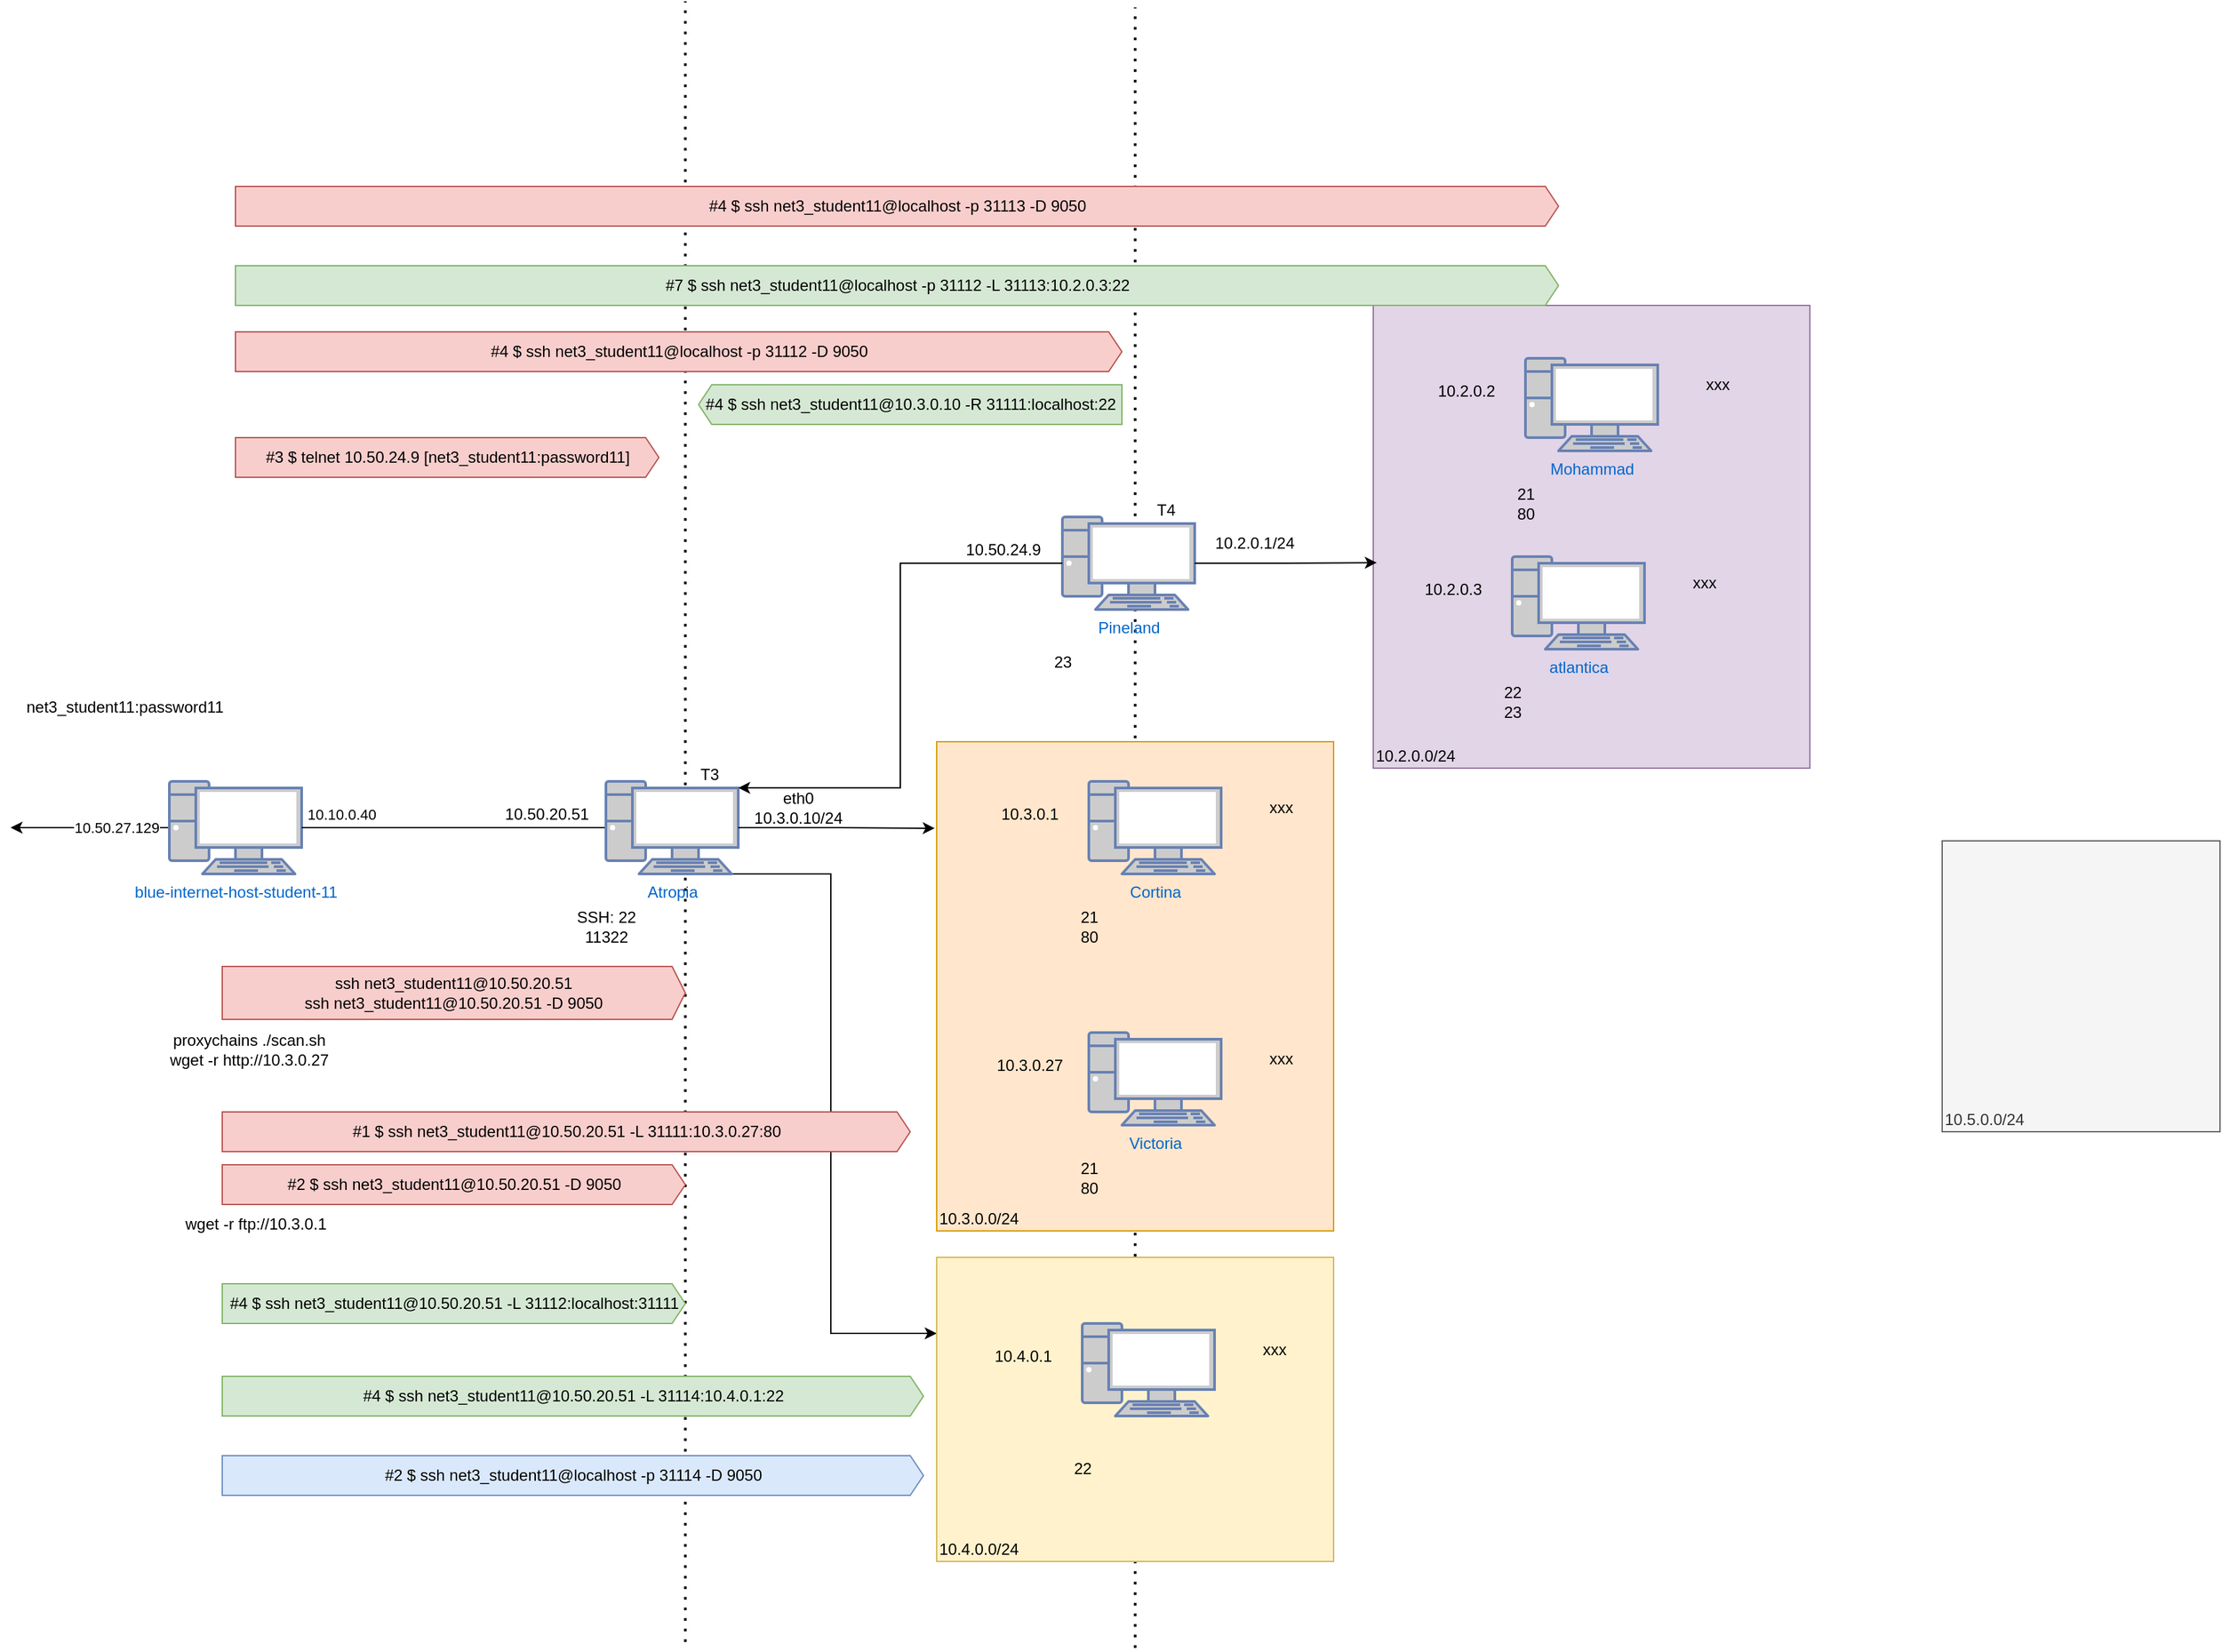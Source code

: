 <mxfile version="24.5.4" type="github">
  <diagram name="Page-1" id="i8dF-cm1Uw1nVo0tILhw">
    <mxGraphModel dx="1195" dy="1748" grid="1" gridSize="10" guides="1" tooltips="1" connect="1" arrows="1" fold="1" page="1" pageScale="1" pageWidth="850" pageHeight="1100" math="0" shadow="0">
      <root>
        <mxCell id="0" />
        <mxCell id="1" parent="0" />
        <mxCell id="vsxXptvzrWp35h1PkfIq-12" style="edgeStyle=orthogonalEdgeStyle;rounded=0;orthogonalLoop=1;jettySize=auto;html=1;exitX=0.95;exitY=1;exitDx=0;exitDy=0;exitPerimeter=0;entryX=0;entryY=0.25;entryDx=0;entryDy=0;" edge="1" parent="1" source="qomQaT_PvQXfD7yi_y0e-1" target="vsxXptvzrWp35h1PkfIq-3">
          <mxGeometry relative="1" as="geometry">
            <Array as="points">
              <mxPoint x="630" y="160" />
              <mxPoint x="630" y="508" />
            </Array>
          </mxGeometry>
        </mxCell>
        <mxCell id="qomQaT_PvQXfD7yi_y0e-76" value="10.2.0.0/24" style="rounded=0;whiteSpace=wrap;html=1;fillColor=#e1d5e7;strokeColor=#9673a6;verticalAlign=bottom;align=left;" parent="1" vertex="1">
          <mxGeometry x="1040" y="-270" width="330" height="350" as="geometry" />
        </mxCell>
        <mxCell id="qomQaT_PvQXfD7yi_y0e-63" value="" style="endArrow=none;dashed=1;html=1;dashPattern=1 3;strokeWidth=2;rounded=0;" parent="1" edge="1">
          <mxGeometry width="50" height="50" relative="1" as="geometry">
            <mxPoint x="860.0" y="745.42" as="sourcePoint" />
            <mxPoint x="860.0" y="-495.413" as="targetPoint" />
          </mxGeometry>
        </mxCell>
        <mxCell id="qomQaT_PvQXfD7yi_y0e-62" value="" style="endArrow=none;dashed=1;html=1;dashPattern=1 3;strokeWidth=2;rounded=0;" parent="1" edge="1">
          <mxGeometry width="50" height="50" relative="1" as="geometry">
            <mxPoint x="520" y="740.833" as="sourcePoint" />
            <mxPoint x="520" y="-500" as="targetPoint" />
          </mxGeometry>
        </mxCell>
        <mxCell id="qomQaT_PvQXfD7yi_y0e-46" value="&#xa;10.3.0.0/24" style="rounded=0;verticalAlign=bottom;align=left;fillColor=#ffe6cc;strokeColor=#d79b00;" parent="1" vertex="1">
          <mxGeometry x="710" y="60" width="300" height="370" as="geometry" />
        </mxCell>
        <mxCell id="qomQaT_PvQXfD7yi_y0e-6" style="edgeStyle=orthogonalEdgeStyle;rounded=0;orthogonalLoop=1;jettySize=auto;html=1;exitX=0;exitY=0.5;exitDx=0;exitDy=0;exitPerimeter=0;" parent="1" source="qomQaT_PvQXfD7yi_y0e-2" edge="1">
          <mxGeometry relative="1" as="geometry">
            <mxPoint x="10" y="125" as="targetPoint" />
          </mxGeometry>
        </mxCell>
        <mxCell id="qomQaT_PvQXfD7yi_y0e-7" value="10.50.27.129" style="edgeLabel;html=1;align=center;verticalAlign=middle;resizable=0;points=[];" parent="qomQaT_PvQXfD7yi_y0e-6" vertex="1" connectable="0">
          <mxGeometry x="-0.569" y="-2" relative="1" as="geometry">
            <mxPoint x="-14" y="2" as="offset" />
          </mxGeometry>
        </mxCell>
        <mxCell id="qomQaT_PvQXfD7yi_y0e-2" value="blue-internet-host-student-11" style="fontColor=#0066CC;verticalAlign=top;verticalLabelPosition=bottom;labelPosition=center;align=center;html=1;outlineConnect=0;fillColor=#CCCCCC;strokeColor=#6881B3;gradientColor=none;gradientDirection=north;strokeWidth=2;shape=mxgraph.networks.pc;" parent="1" vertex="1">
          <mxGeometry x="130" y="90" width="100" height="70" as="geometry" />
        </mxCell>
        <mxCell id="qomQaT_PvQXfD7yi_y0e-3" style="edgeStyle=orthogonalEdgeStyle;rounded=0;orthogonalLoop=1;jettySize=auto;html=1;exitX=1;exitY=0.5;exitDx=0;exitDy=0;exitPerimeter=0;endArrow=none;endFill=0;" parent="1" source="qomQaT_PvQXfD7yi_y0e-2" target="qomQaT_PvQXfD7yi_y0e-1" edge="1">
          <mxGeometry relative="1" as="geometry">
            <mxPoint x="370" y="80" as="targetPoint" />
          </mxGeometry>
        </mxCell>
        <mxCell id="qomQaT_PvQXfD7yi_y0e-5" value="10.10.0.40" style="edgeLabel;html=1;align=center;verticalAlign=middle;resizable=0;points=[];" parent="qomQaT_PvQXfD7yi_y0e-3" vertex="1" connectable="0">
          <mxGeometry x="-0.792" relative="1" as="geometry">
            <mxPoint x="6" y="-10" as="offset" />
          </mxGeometry>
        </mxCell>
        <mxCell id="qomQaT_PvQXfD7yi_y0e-9" value="net3_student11:password11" style="text;whiteSpace=wrap;" parent="1" vertex="1">
          <mxGeometry x="20" y="20" width="170" height="40" as="geometry" />
        </mxCell>
        <mxCell id="qomQaT_PvQXfD7yi_y0e-16" value="ssh&amp;nbsp;&lt;span style=&quot;text-align: left; text-wrap: wrap;&quot;&gt;net3_student11@10.50.20.51&lt;/span&gt;&lt;div&gt;&lt;span style=&quot;text-align: left; text-wrap: wrap;&quot;&gt;ssh&amp;nbsp;&lt;/span&gt;&lt;span style=&quot;text-align: left; text-wrap: wrap; background-color: initial;&quot;&gt;net3_student11@10.50.20.51 -D 9050&lt;/span&gt;&lt;/div&gt;" style="html=1;shadow=0;dashed=0;align=center;verticalAlign=middle;shape=mxgraph.arrows2.arrow;dy=0;dx=10;notch=0;whiteSpace=wrap;fillColor=#f8cecc;strokeColor=#b85450;" parent="1" vertex="1">
          <mxGeometry x="170" y="230" width="350" height="40" as="geometry" />
        </mxCell>
        <mxCell id="qomQaT_PvQXfD7yi_y0e-17" value="proxychains ./scan.sh&lt;div&gt;wget -r http://10.3.0.27&lt;br&gt;&lt;/div&gt;" style="text;html=1;align=center;verticalAlign=middle;resizable=0;points=[];autosize=1;strokeColor=none;fillColor=none;" parent="1" vertex="1">
          <mxGeometry x="120" y="273" width="140" height="40" as="geometry" />
        </mxCell>
        <mxCell id="qomQaT_PvQXfD7yi_y0e-21" value="" style="group" parent="1" vertex="1" connectable="0">
          <mxGeometry x="425" y="70" width="225" height="150" as="geometry" />
        </mxCell>
        <mxCell id="qomQaT_PvQXfD7yi_y0e-19" value="" style="group" parent="qomQaT_PvQXfD7yi_y0e-21" vertex="1" connectable="0">
          <mxGeometry y="20" width="225" height="130" as="geometry" />
        </mxCell>
        <mxCell id="qomQaT_PvQXfD7yi_y0e-1" value="Atropia&lt;div&gt;&lt;br&gt;&lt;/div&gt;" style="fontColor=#0066CC;verticalAlign=top;verticalLabelPosition=bottom;labelPosition=center;align=center;html=1;outlineConnect=0;fillColor=#CCCCCC;strokeColor=#6881B3;gradientColor=none;gradientDirection=north;strokeWidth=2;shape=mxgraph.networks.pc;" parent="qomQaT_PvQXfD7yi_y0e-19" vertex="1">
          <mxGeometry x="35" width="100" height="70" as="geometry" />
        </mxCell>
        <mxCell id="qomQaT_PvQXfD7yi_y0e-12" value="SSH: 22&lt;div&gt;11322&lt;/div&gt;" style="text;html=1;align=center;verticalAlign=middle;resizable=0;points=[];autosize=1;strokeColor=none;fillColor=none;" parent="qomQaT_PvQXfD7yi_y0e-19" vertex="1">
          <mxGeometry y="90" width="70" height="40" as="geometry" />
        </mxCell>
        <mxCell id="qomQaT_PvQXfD7yi_y0e-14" value="eth0&lt;div&gt;10.3.0.10/24&lt;/div&gt;" style="text;html=1;align=center;verticalAlign=middle;resizable=0;points=[];autosize=1;strokeColor=none;fillColor=none;" parent="qomQaT_PvQXfD7yi_y0e-19" vertex="1">
          <mxGeometry x="135" width="90" height="40" as="geometry" />
        </mxCell>
        <mxCell id="qomQaT_PvQXfD7yi_y0e-23" value="10.50.20.51" style="text;html=1;align=center;verticalAlign=middle;resizable=0;points=[];autosize=1;strokeColor=none;fillColor=none;" parent="qomQaT_PvQXfD7yi_y0e-19" vertex="1">
          <mxGeometry x="-55" y="10" width="90" height="30" as="geometry" />
        </mxCell>
        <mxCell id="qomQaT_PvQXfD7yi_y0e-20" value="T3" style="text;html=1;align=center;verticalAlign=middle;resizable=0;points=[];autosize=1;strokeColor=none;fillColor=none;" parent="qomQaT_PvQXfD7yi_y0e-21" vertex="1">
          <mxGeometry x="92.5" width="40" height="30" as="geometry" />
        </mxCell>
        <mxCell id="qomQaT_PvQXfD7yi_y0e-24" value="" style="group" parent="1" vertex="1" connectable="0">
          <mxGeometry x="770" y="-130" width="225" height="150" as="geometry" />
        </mxCell>
        <mxCell id="qomQaT_PvQXfD7yi_y0e-25" value="" style="group" parent="qomQaT_PvQXfD7yi_y0e-24" vertex="1" connectable="0">
          <mxGeometry y="20" width="225" height="130" as="geometry" />
        </mxCell>
        <mxCell id="qomQaT_PvQXfD7yi_y0e-26" value="&lt;div&gt;Pineland&lt;/div&gt;" style="fontColor=#0066CC;verticalAlign=top;verticalLabelPosition=bottom;labelPosition=center;align=center;html=1;outlineConnect=0;fillColor=#CCCCCC;strokeColor=#6881B3;gradientColor=none;gradientDirection=north;strokeWidth=2;shape=mxgraph.networks.pc;" parent="qomQaT_PvQXfD7yi_y0e-25" vertex="1">
          <mxGeometry x="35" width="100" height="70" as="geometry" />
        </mxCell>
        <mxCell id="qomQaT_PvQXfD7yi_y0e-27" value="23" style="text;html=1;align=center;verticalAlign=middle;resizable=0;points=[];autosize=1;strokeColor=none;fillColor=none;" parent="qomQaT_PvQXfD7yi_y0e-25" vertex="1">
          <mxGeometry x="15" y="95" width="40" height="30" as="geometry" />
        </mxCell>
        <mxCell id="qomQaT_PvQXfD7yi_y0e-28" value="10.2.0.1/24" style="text;html=1;align=center;verticalAlign=middle;resizable=0;points=[];autosize=1;strokeColor=none;fillColor=none;" parent="qomQaT_PvQXfD7yi_y0e-25" vertex="1">
          <mxGeometry x="140" y="5" width="80" height="30" as="geometry" />
        </mxCell>
        <mxCell id="qomQaT_PvQXfD7yi_y0e-29" value="10.50.24.9" style="text;html=1;align=center;verticalAlign=middle;resizable=0;points=[];autosize=1;strokeColor=none;fillColor=none;" parent="qomQaT_PvQXfD7yi_y0e-25" vertex="1">
          <mxGeometry x="-50" y="10" width="80" height="30" as="geometry" />
        </mxCell>
        <mxCell id="qomQaT_PvQXfD7yi_y0e-30" value="T4" style="text;html=1;align=center;verticalAlign=middle;resizable=0;points=[];autosize=1;strokeColor=none;fillColor=none;" parent="qomQaT_PvQXfD7yi_y0e-24" vertex="1">
          <mxGeometry x="92.5" width="40" height="30" as="geometry" />
        </mxCell>
        <mxCell id="qomQaT_PvQXfD7yi_y0e-31" value="" style="group" parent="1" vertex="1" connectable="0">
          <mxGeometry x="790" y="70" width="225" height="150" as="geometry" />
        </mxCell>
        <mxCell id="qomQaT_PvQXfD7yi_y0e-32" value="" style="group" parent="qomQaT_PvQXfD7yi_y0e-31" vertex="1" connectable="0">
          <mxGeometry y="20" width="225" height="130" as="geometry" />
        </mxCell>
        <mxCell id="qomQaT_PvQXfD7yi_y0e-33" value="Cortina" style="fontColor=#0066CC;verticalAlign=top;verticalLabelPosition=bottom;labelPosition=center;align=center;html=1;outlineConnect=0;fillColor=#CCCCCC;strokeColor=#6881B3;gradientColor=none;gradientDirection=north;strokeWidth=2;shape=mxgraph.networks.pc;" parent="qomQaT_PvQXfD7yi_y0e-32" vertex="1">
          <mxGeometry x="35" width="100" height="70" as="geometry" />
        </mxCell>
        <mxCell id="qomQaT_PvQXfD7yi_y0e-34" value="21&lt;div&gt;80&lt;/div&gt;" style="text;html=1;align=center;verticalAlign=middle;resizable=0;points=[];autosize=1;strokeColor=none;fillColor=none;" parent="qomQaT_PvQXfD7yi_y0e-32" vertex="1">
          <mxGeometry x="15" y="90" width="40" height="40" as="geometry" />
        </mxCell>
        <mxCell id="qomQaT_PvQXfD7yi_y0e-35" value="xxx" style="text;html=1;align=center;verticalAlign=middle;resizable=0;points=[];autosize=1;strokeColor=none;fillColor=none;" parent="qomQaT_PvQXfD7yi_y0e-32" vertex="1">
          <mxGeometry x="160" y="5" width="40" height="30" as="geometry" />
        </mxCell>
        <mxCell id="qomQaT_PvQXfD7yi_y0e-36" value="10.3.0.1" style="text;html=1;align=center;verticalAlign=middle;resizable=0;points=[];autosize=1;strokeColor=none;fillColor=none;" parent="qomQaT_PvQXfD7yi_y0e-32" vertex="1">
          <mxGeometry x="-45" y="10" width="70" height="30" as="geometry" />
        </mxCell>
        <mxCell id="qomQaT_PvQXfD7yi_y0e-38" value="" style="group" parent="1" vertex="1" connectable="0">
          <mxGeometry x="790" y="260" width="225" height="150" as="geometry" />
        </mxCell>
        <mxCell id="qomQaT_PvQXfD7yi_y0e-39" value="" style="group" parent="qomQaT_PvQXfD7yi_y0e-38" vertex="1" connectable="0">
          <mxGeometry y="20" width="225" height="130" as="geometry" />
        </mxCell>
        <mxCell id="qomQaT_PvQXfD7yi_y0e-40" value="Victoria" style="fontColor=#0066CC;verticalAlign=top;verticalLabelPosition=bottom;labelPosition=center;align=center;html=1;outlineConnect=0;fillColor=#CCCCCC;strokeColor=#6881B3;gradientColor=none;gradientDirection=north;strokeWidth=2;shape=mxgraph.networks.pc;" parent="qomQaT_PvQXfD7yi_y0e-39" vertex="1">
          <mxGeometry x="35" width="100" height="70" as="geometry" />
        </mxCell>
        <mxCell id="qomQaT_PvQXfD7yi_y0e-41" value="21&lt;div&gt;80&lt;/div&gt;" style="text;html=1;align=center;verticalAlign=middle;resizable=0;points=[];autosize=1;strokeColor=none;fillColor=none;" parent="qomQaT_PvQXfD7yi_y0e-39" vertex="1">
          <mxGeometry x="15" y="90" width="40" height="40" as="geometry" />
        </mxCell>
        <mxCell id="qomQaT_PvQXfD7yi_y0e-42" value="xxx" style="text;html=1;align=center;verticalAlign=middle;resizable=0;points=[];autosize=1;strokeColor=none;fillColor=none;" parent="qomQaT_PvQXfD7yi_y0e-39" vertex="1">
          <mxGeometry x="160" y="5" width="40" height="30" as="geometry" />
        </mxCell>
        <mxCell id="qomQaT_PvQXfD7yi_y0e-43" value="10.3.0.27" style="text;html=1;align=center;verticalAlign=middle;resizable=0;points=[];autosize=1;strokeColor=none;fillColor=none;" parent="qomQaT_PvQXfD7yi_y0e-39" vertex="1">
          <mxGeometry x="-45" y="10" width="70" height="30" as="geometry" />
        </mxCell>
        <mxCell id="qomQaT_PvQXfD7yi_y0e-47" style="edgeStyle=orthogonalEdgeStyle;rounded=0;orthogonalLoop=1;jettySize=auto;html=1;exitX=1;exitY=0.5;exitDx=0;exitDy=0;exitPerimeter=0;entryX=-0.005;entryY=0.177;entryDx=0;entryDy=0;entryPerimeter=0;" parent="1" source="qomQaT_PvQXfD7yi_y0e-1" target="qomQaT_PvQXfD7yi_y0e-46" edge="1">
          <mxGeometry relative="1" as="geometry" />
        </mxCell>
        <mxCell id="qomQaT_PvQXfD7yi_y0e-50" value="#1 $ ssh net3_student11@10.50.20.51 -L 31111:10.3.0.27:80" style="html=1;shadow=0;dashed=0;align=center;verticalAlign=middle;shape=mxgraph.arrows2.arrow;dy=0;dx=10;notch=0;fillColor=#f8cecc;strokeColor=#b85450;" parent="1" vertex="1">
          <mxGeometry x="170" y="340" width="520" height="30" as="geometry" />
        </mxCell>
        <mxCell id="qomQaT_PvQXfD7yi_y0e-51" value="#2 $ ssh net3_student11@10.50.20.51 -D 9050" style="html=1;shadow=0;dashed=0;align=center;verticalAlign=middle;shape=mxgraph.arrows2.arrow;dy=0;dx=10;notch=0;fillColor=#f8cecc;strokeColor=#b85450;" parent="1" vertex="1">
          <mxGeometry x="170" y="380" width="350" height="30" as="geometry" />
        </mxCell>
        <mxCell id="qomQaT_PvQXfD7yi_y0e-52" value="wget -r ftp://10.3.0.1" style="text;html=1;align=center;verticalAlign=middle;resizable=0;points=[];autosize=1;strokeColor=none;fillColor=none;" parent="1" vertex="1">
          <mxGeometry x="130" y="410" width="130" height="30" as="geometry" />
        </mxCell>
        <mxCell id="qomQaT_PvQXfD7yi_y0e-56" value="#3 $ telnet 10.50.24.9 [&lt;span style=&quot;text-align: left; text-wrap: wrap;&quot;&gt;net3_student11:password11]&lt;/span&gt;" style="html=1;shadow=0;dashed=0;align=center;verticalAlign=middle;shape=mxgraph.arrows2.arrow;dy=0;dx=10;notch=0;fillColor=#f8cecc;strokeColor=#b85450;" parent="1" vertex="1">
          <mxGeometry x="180" y="-170" width="320" height="30" as="geometry" />
        </mxCell>
        <mxCell id="qomQaT_PvQXfD7yi_y0e-58" style="edgeStyle=orthogonalEdgeStyle;rounded=0;orthogonalLoop=1;jettySize=auto;html=1;exitX=0;exitY=0.5;exitDx=0;exitDy=0;exitPerimeter=0;entryX=1;entryY=0.07;entryDx=0;entryDy=0;entryPerimeter=0;" parent="1" source="qomQaT_PvQXfD7yi_y0e-26" target="qomQaT_PvQXfD7yi_y0e-1" edge="1">
          <mxGeometry relative="1" as="geometry" />
        </mxCell>
        <mxCell id="qomQaT_PvQXfD7yi_y0e-59" value="#4 $ ssh net3_student11@10.3.0.10 -R 31111:localhost:22" style="html=1;shadow=0;dashed=0;align=center;verticalAlign=middle;shape=mxgraph.arrows2.arrow;dy=0;dx=10;notch=0;flipH=1;fillColor=#d5e8d4;strokeColor=#82b366;" parent="1" vertex="1">
          <mxGeometry x="530" y="-210" width="320" height="30" as="geometry" />
        </mxCell>
        <mxCell id="qomQaT_PvQXfD7yi_y0e-60" value="#4 $ ssh net3_student11@10.50.20.51 -L 31112:localhost:31111" style="html=1;shadow=0;dashed=0;align=center;verticalAlign=middle;shape=mxgraph.arrows2.arrow;dy=0;dx=10;notch=0;fillColor=#d5e8d4;strokeColor=#82b366;" parent="1" vertex="1">
          <mxGeometry x="170" y="470" width="350" height="30" as="geometry" />
        </mxCell>
        <mxCell id="qomQaT_PvQXfD7yi_y0e-61" value="#4 $ ssh net3_student11@localhost -p 31112 -D 9050" style="html=1;shadow=0;dashed=0;align=center;verticalAlign=middle;shape=mxgraph.arrows2.arrow;dy=0;dx=10;notch=0;fillColor=#f8cecc;strokeColor=#b85450;" parent="1" vertex="1">
          <mxGeometry x="180" y="-250" width="670" height="30" as="geometry" />
        </mxCell>
        <mxCell id="qomQaT_PvQXfD7yi_y0e-64" value="" style="group" parent="1" vertex="1" connectable="0">
          <mxGeometry x="1120" y="-250" width="225" height="150" as="geometry" />
        </mxCell>
        <mxCell id="qomQaT_PvQXfD7yi_y0e-65" value="" style="group" parent="qomQaT_PvQXfD7yi_y0e-64" vertex="1" connectable="0">
          <mxGeometry y="20" width="225" height="130" as="geometry" />
        </mxCell>
        <mxCell id="qomQaT_PvQXfD7yi_y0e-66" value="Mohammad" style="fontColor=#0066CC;verticalAlign=top;verticalLabelPosition=bottom;labelPosition=center;align=center;html=1;outlineConnect=0;fillColor=#CCCCCC;strokeColor=#6881B3;gradientColor=none;gradientDirection=north;strokeWidth=2;shape=mxgraph.networks.pc;" parent="qomQaT_PvQXfD7yi_y0e-65" vertex="1">
          <mxGeometry x="35" width="100" height="70" as="geometry" />
        </mxCell>
        <mxCell id="qomQaT_PvQXfD7yi_y0e-67" value="21&lt;div&gt;80&lt;/div&gt;" style="text;html=1;align=center;verticalAlign=middle;resizable=0;points=[];autosize=1;strokeColor=none;fillColor=none;" parent="qomQaT_PvQXfD7yi_y0e-65" vertex="1">
          <mxGeometry x="15" y="90" width="40" height="40" as="geometry" />
        </mxCell>
        <mxCell id="qomQaT_PvQXfD7yi_y0e-68" value="xxx" style="text;html=1;align=center;verticalAlign=middle;resizable=0;points=[];autosize=1;strokeColor=none;fillColor=none;" parent="qomQaT_PvQXfD7yi_y0e-65" vertex="1">
          <mxGeometry x="160" y="5" width="40" height="30" as="geometry" />
        </mxCell>
        <mxCell id="qomQaT_PvQXfD7yi_y0e-69" value="10.2.0.2" style="text;html=1;align=center;verticalAlign=middle;resizable=0;points=[];autosize=1;strokeColor=none;fillColor=none;" parent="qomQaT_PvQXfD7yi_y0e-65" vertex="1">
          <mxGeometry x="-45" y="10" width="70" height="30" as="geometry" />
        </mxCell>
        <mxCell id="qomQaT_PvQXfD7yi_y0e-70" value="" style="group" parent="1" vertex="1" connectable="0">
          <mxGeometry x="1110" y="-100" width="225" height="150" as="geometry" />
        </mxCell>
        <mxCell id="qomQaT_PvQXfD7yi_y0e-71" value="" style="group" parent="qomQaT_PvQXfD7yi_y0e-70" vertex="1" connectable="0">
          <mxGeometry y="20" width="225" height="130" as="geometry" />
        </mxCell>
        <mxCell id="qomQaT_PvQXfD7yi_y0e-72" value="atlantica" style="fontColor=#0066CC;verticalAlign=top;verticalLabelPosition=bottom;labelPosition=center;align=center;html=1;outlineConnect=0;fillColor=#CCCCCC;strokeColor=#6881B3;gradientColor=none;gradientDirection=north;strokeWidth=2;shape=mxgraph.networks.pc;" parent="qomQaT_PvQXfD7yi_y0e-71" vertex="1">
          <mxGeometry x="35" width="100" height="70" as="geometry" />
        </mxCell>
        <mxCell id="qomQaT_PvQXfD7yi_y0e-73" value="22&lt;div&gt;23&lt;/div&gt;" style="text;html=1;align=center;verticalAlign=middle;resizable=0;points=[];autosize=1;strokeColor=none;fillColor=none;" parent="qomQaT_PvQXfD7yi_y0e-71" vertex="1">
          <mxGeometry x="15" y="90" width="40" height="40" as="geometry" />
        </mxCell>
        <mxCell id="qomQaT_PvQXfD7yi_y0e-74" value="xxx" style="text;html=1;align=center;verticalAlign=middle;resizable=0;points=[];autosize=1;strokeColor=none;fillColor=none;" parent="qomQaT_PvQXfD7yi_y0e-71" vertex="1">
          <mxGeometry x="160" y="5" width="40" height="30" as="geometry" />
        </mxCell>
        <mxCell id="qomQaT_PvQXfD7yi_y0e-75" value="10.2.0.3" style="text;html=1;align=center;verticalAlign=middle;resizable=0;points=[];autosize=1;strokeColor=none;fillColor=none;" parent="qomQaT_PvQXfD7yi_y0e-71" vertex="1">
          <mxGeometry x="-45" y="10" width="70" height="30" as="geometry" />
        </mxCell>
        <mxCell id="qomQaT_PvQXfD7yi_y0e-77" style="edgeStyle=orthogonalEdgeStyle;rounded=0;orthogonalLoop=1;jettySize=auto;html=1;exitX=1;exitY=0.5;exitDx=0;exitDy=0;exitPerimeter=0;entryX=0.008;entryY=0.556;entryDx=0;entryDy=0;entryPerimeter=0;" parent="1" source="qomQaT_PvQXfD7yi_y0e-26" target="qomQaT_PvQXfD7yi_y0e-76" edge="1">
          <mxGeometry relative="1" as="geometry" />
        </mxCell>
        <mxCell id="vsxXptvzrWp35h1PkfIq-1" value="#7 $ ssh net3_student11@localhost -p 31112 -L 31113:10.2.0.3:22" style="html=1;shadow=0;dashed=0;align=center;verticalAlign=middle;shape=mxgraph.arrows2.arrow;dy=0;dx=10;notch=0;fillColor=#d5e8d4;strokeColor=#82b366;" vertex="1" parent="1">
          <mxGeometry x="180" y="-300" width="1000" height="30" as="geometry" />
        </mxCell>
        <mxCell id="vsxXptvzrWp35h1PkfIq-2" value="#4 $ ssh net3_student11@localhost -p 31113 -D 9050" style="html=1;shadow=0;dashed=0;align=center;verticalAlign=middle;shape=mxgraph.arrows2.arrow;dy=0;dx=10;notch=0;fillColor=#f8cecc;strokeColor=#b85450;" vertex="1" parent="1">
          <mxGeometry x="180" y="-360" width="1000" height="30" as="geometry" />
        </mxCell>
        <mxCell id="vsxXptvzrWp35h1PkfIq-3" value="10.4.0.0/24" style="whiteSpace=wrap;html=1;fillColor=#fff2cc;strokeColor=#d6b656;verticalAlign=bottom;align=left;" vertex="1" parent="1">
          <mxGeometry x="710" y="450" width="300" height="230" as="geometry" />
        </mxCell>
        <mxCell id="vsxXptvzrWp35h1PkfIq-4" value="10.5.0.0/24" style="whiteSpace=wrap;html=1;fillColor=#f5f5f5;strokeColor=#666666;verticalAlign=bottom;align=left;fontColor=#333333;" vertex="1" parent="1">
          <mxGeometry x="1470" y="135" width="210" height="220" as="geometry" />
        </mxCell>
        <mxCell id="vsxXptvzrWp35h1PkfIq-5" value="" style="group" vertex="1" connectable="0" parent="1">
          <mxGeometry x="785" y="480" width="225" height="150" as="geometry" />
        </mxCell>
        <mxCell id="vsxXptvzrWp35h1PkfIq-6" value="" style="group" vertex="1" connectable="0" parent="vsxXptvzrWp35h1PkfIq-5">
          <mxGeometry y="20" width="225" height="130" as="geometry" />
        </mxCell>
        <mxCell id="vsxXptvzrWp35h1PkfIq-7" value="" style="fontColor=#0066CC;verticalAlign=top;verticalLabelPosition=bottom;labelPosition=center;align=center;html=1;outlineConnect=0;fillColor=#CCCCCC;strokeColor=#6881B3;gradientColor=none;gradientDirection=north;strokeWidth=2;shape=mxgraph.networks.pc;" vertex="1" parent="vsxXptvzrWp35h1PkfIq-6">
          <mxGeometry x="35" width="100" height="70" as="geometry" />
        </mxCell>
        <mxCell id="vsxXptvzrWp35h1PkfIq-8" value="22" style="text;html=1;align=center;verticalAlign=middle;resizable=0;points=[];autosize=1;strokeColor=none;fillColor=none;" vertex="1" parent="vsxXptvzrWp35h1PkfIq-6">
          <mxGeometry x="15" y="95" width="40" height="30" as="geometry" />
        </mxCell>
        <mxCell id="vsxXptvzrWp35h1PkfIq-9" value="xxx" style="text;html=1;align=center;verticalAlign=middle;resizable=0;points=[];autosize=1;strokeColor=none;fillColor=none;" vertex="1" parent="vsxXptvzrWp35h1PkfIq-6">
          <mxGeometry x="160" y="5" width="40" height="30" as="geometry" />
        </mxCell>
        <mxCell id="vsxXptvzrWp35h1PkfIq-10" value="10.4.0.1" style="text;html=1;align=center;verticalAlign=middle;resizable=0;points=[];autosize=1;strokeColor=none;fillColor=none;" vertex="1" parent="vsxXptvzrWp35h1PkfIq-6">
          <mxGeometry x="-45" y="10" width="70" height="30" as="geometry" />
        </mxCell>
        <mxCell id="vsxXptvzrWp35h1PkfIq-11" value="#4 $ ssh net3_student11@10.50.20.51 -L 31114:10.4.0.1:22" style="html=1;shadow=0;dashed=0;align=center;verticalAlign=middle;shape=mxgraph.arrows2.arrow;dy=0;dx=10;notch=0;fillColor=#d5e8d4;strokeColor=#82b366;" vertex="1" parent="1">
          <mxGeometry x="170" y="540" width="530" height="30" as="geometry" />
        </mxCell>
        <mxCell id="vsxXptvzrWp35h1PkfIq-13" value="#2 $ ssh net3_student11@localhost -p 31114 -D 9050" style="html=1;shadow=0;dashed=0;align=center;verticalAlign=middle;shape=mxgraph.arrows2.arrow;dy=0;dx=10;notch=0;fillColor=#dae8fc;strokeColor=#6c8ebf;" vertex="1" parent="1">
          <mxGeometry x="170" y="600" width="530" height="30" as="geometry" />
        </mxCell>
      </root>
    </mxGraphModel>
  </diagram>
</mxfile>
